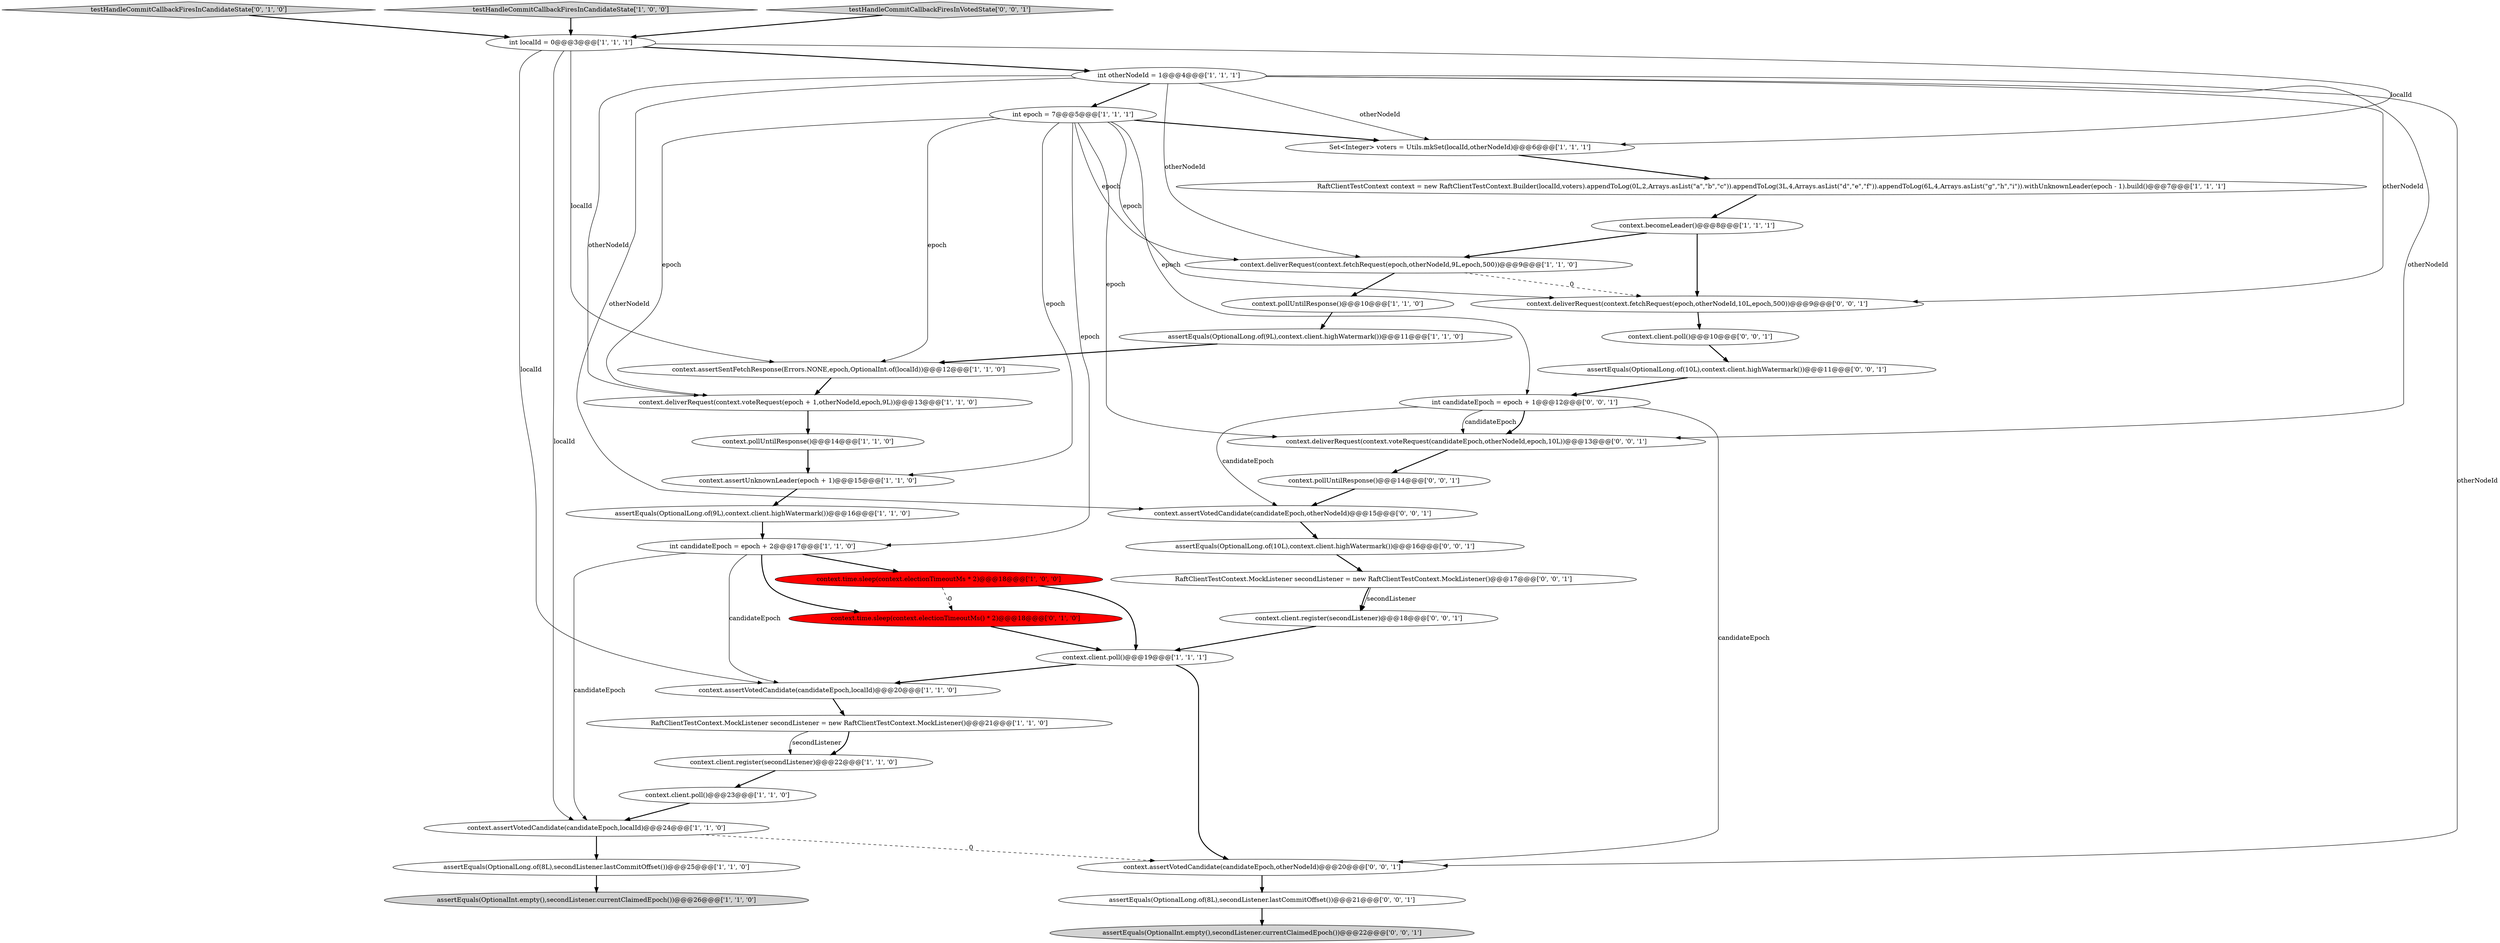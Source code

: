 digraph {
8 [style = filled, label = "assertEquals(OptionalLong.of(9L),context.client.highWatermark())@@@11@@@['1', '1', '0']", fillcolor = white, shape = ellipse image = "AAA0AAABBB1BBB"];
28 [style = filled, label = "context.client.register(secondListener)@@@18@@@['0', '0', '1']", fillcolor = white, shape = ellipse image = "AAA0AAABBB3BBB"];
26 [style = filled, label = "context.time.sleep(context.electionTimeoutMs() * 2)@@@18@@@['0', '1', '0']", fillcolor = red, shape = ellipse image = "AAA1AAABBB2BBB"];
21 [style = filled, label = "int localId = 0@@@3@@@['1', '1', '1']", fillcolor = white, shape = ellipse image = "AAA0AAABBB1BBB"];
4 [style = filled, label = "context.client.poll()@@@19@@@['1', '1', '1']", fillcolor = white, shape = ellipse image = "AAA0AAABBB1BBB"];
23 [style = filled, label = "context.becomeLeader()@@@8@@@['1', '1', '1']", fillcolor = white, shape = ellipse image = "AAA0AAABBB1BBB"];
2 [style = filled, label = "context.client.poll()@@@23@@@['1', '1', '0']", fillcolor = white, shape = ellipse image = "AAA0AAABBB1BBB"];
6 [style = filled, label = "Set<Integer> voters = Utils.mkSet(localId,otherNodeId)@@@6@@@['1', '1', '1']", fillcolor = white, shape = ellipse image = "AAA0AAABBB1BBB"];
22 [style = filled, label = "RaftClientTestContext.MockListener secondListener = new RaftClientTestContext.MockListener()@@@21@@@['1', '1', '0']", fillcolor = white, shape = ellipse image = "AAA0AAABBB1BBB"];
18 [style = filled, label = "int candidateEpoch = epoch + 2@@@17@@@['1', '1', '0']", fillcolor = white, shape = ellipse image = "AAA0AAABBB1BBB"];
31 [style = filled, label = "RaftClientTestContext.MockListener secondListener = new RaftClientTestContext.MockListener()@@@17@@@['0', '0', '1']", fillcolor = white, shape = ellipse image = "AAA0AAABBB3BBB"];
25 [style = filled, label = "testHandleCommitCallbackFiresInCandidateState['0', '1', '0']", fillcolor = lightgray, shape = diamond image = "AAA0AAABBB2BBB"];
20 [style = filled, label = "context.time.sleep(context.electionTimeoutMs * 2)@@@18@@@['1', '0', '0']", fillcolor = red, shape = ellipse image = "AAA1AAABBB1BBB"];
11 [style = filled, label = "assertEquals(OptionalInt.empty(),secondListener.currentClaimedEpoch())@@@26@@@['1', '1', '0']", fillcolor = lightgray, shape = ellipse image = "AAA0AAABBB1BBB"];
40 [style = filled, label = "assertEquals(OptionalLong.of(10L),context.client.highWatermark())@@@16@@@['0', '0', '1']", fillcolor = white, shape = ellipse image = "AAA0AAABBB3BBB"];
13 [style = filled, label = "context.assertVotedCandidate(candidateEpoch,localId)@@@24@@@['1', '1', '0']", fillcolor = white, shape = ellipse image = "AAA0AAABBB1BBB"];
16 [style = filled, label = "assertEquals(OptionalLong.of(8L),secondListener.lastCommitOffset())@@@25@@@['1', '1', '0']", fillcolor = white, shape = ellipse image = "AAA0AAABBB1BBB"];
0 [style = filled, label = "context.pollUntilResponse()@@@14@@@['1', '1', '0']", fillcolor = white, shape = ellipse image = "AAA0AAABBB1BBB"];
37 [style = filled, label = "assertEquals(OptionalLong.of(8L),secondListener.lastCommitOffset())@@@21@@@['0', '0', '1']", fillcolor = white, shape = ellipse image = "AAA0AAABBB3BBB"];
36 [style = filled, label = "context.deliverRequest(context.fetchRequest(epoch,otherNodeId,10L,epoch,500))@@@9@@@['0', '0', '1']", fillcolor = white, shape = ellipse image = "AAA0AAABBB3BBB"];
38 [style = filled, label = "context.pollUntilResponse()@@@14@@@['0', '0', '1']", fillcolor = white, shape = ellipse image = "AAA0AAABBB3BBB"];
35 [style = filled, label = "assertEquals(OptionalInt.empty(),secondListener.currentClaimedEpoch())@@@22@@@['0', '0', '1']", fillcolor = lightgray, shape = ellipse image = "AAA0AAABBB3BBB"];
7 [style = filled, label = "context.assertSentFetchResponse(Errors.NONE,epoch,OptionalInt.of(localId))@@@12@@@['1', '1', '0']", fillcolor = white, shape = ellipse image = "AAA0AAABBB1BBB"];
30 [style = filled, label = "context.client.poll()@@@10@@@['0', '0', '1']", fillcolor = white, shape = ellipse image = "AAA0AAABBB3BBB"];
5 [style = filled, label = "context.deliverRequest(context.fetchRequest(epoch,otherNodeId,9L,epoch,500))@@@9@@@['1', '1', '0']", fillcolor = white, shape = ellipse image = "AAA0AAABBB1BBB"];
1 [style = filled, label = "testHandleCommitCallbackFiresInCandidateState['1', '0', '0']", fillcolor = lightgray, shape = diamond image = "AAA0AAABBB1BBB"];
3 [style = filled, label = "int otherNodeId = 1@@@4@@@['1', '1', '1']", fillcolor = white, shape = ellipse image = "AAA0AAABBB1BBB"];
15 [style = filled, label = "context.client.register(secondListener)@@@22@@@['1', '1', '0']", fillcolor = white, shape = ellipse image = "AAA0AAABBB1BBB"];
14 [style = filled, label = "assertEquals(OptionalLong.of(9L),context.client.highWatermark())@@@16@@@['1', '1', '0']", fillcolor = white, shape = ellipse image = "AAA0AAABBB1BBB"];
33 [style = filled, label = "context.assertVotedCandidate(candidateEpoch,otherNodeId)@@@15@@@['0', '0', '1']", fillcolor = white, shape = ellipse image = "AAA0AAABBB3BBB"];
19 [style = filled, label = "context.pollUntilResponse()@@@10@@@['1', '1', '0']", fillcolor = white, shape = ellipse image = "AAA0AAABBB1BBB"];
12 [style = filled, label = "context.assertVotedCandidate(candidateEpoch,localId)@@@20@@@['1', '1', '0']", fillcolor = white, shape = ellipse image = "AAA0AAABBB1BBB"];
39 [style = filled, label = "int candidateEpoch = epoch + 1@@@12@@@['0', '0', '1']", fillcolor = white, shape = ellipse image = "AAA0AAABBB3BBB"];
9 [style = filled, label = "context.assertUnknownLeader(epoch + 1)@@@15@@@['1', '1', '0']", fillcolor = white, shape = ellipse image = "AAA0AAABBB1BBB"];
27 [style = filled, label = "testHandleCommitCallbackFiresInVotedState['0', '0', '1']", fillcolor = lightgray, shape = diamond image = "AAA0AAABBB3BBB"];
29 [style = filled, label = "context.assertVotedCandidate(candidateEpoch,otherNodeId)@@@20@@@['0', '0', '1']", fillcolor = white, shape = ellipse image = "AAA0AAABBB3BBB"];
34 [style = filled, label = "assertEquals(OptionalLong.of(10L),context.client.highWatermark())@@@11@@@['0', '0', '1']", fillcolor = white, shape = ellipse image = "AAA0AAABBB3BBB"];
32 [style = filled, label = "context.deliverRequest(context.voteRequest(candidateEpoch,otherNodeId,epoch,10L))@@@13@@@['0', '0', '1']", fillcolor = white, shape = ellipse image = "AAA0AAABBB3BBB"];
17 [style = filled, label = "int epoch = 7@@@5@@@['1', '1', '1']", fillcolor = white, shape = ellipse image = "AAA0AAABBB1BBB"];
24 [style = filled, label = "RaftClientTestContext context = new RaftClientTestContext.Builder(localId,voters).appendToLog(0L,2,Arrays.asList(\"a\",\"b\",\"c\")).appendToLog(3L,4,Arrays.asList(\"d\",\"e\",\"f\")).appendToLog(6L,4,Arrays.asList(\"g\",\"h\",\"i\")).withUnknownLeader(epoch - 1).build()@@@7@@@['1', '1', '1']", fillcolor = white, shape = ellipse image = "AAA0AAABBB1BBB"];
10 [style = filled, label = "context.deliverRequest(context.voteRequest(epoch + 1,otherNodeId,epoch,9L))@@@13@@@['1', '1', '0']", fillcolor = white, shape = ellipse image = "AAA0AAABBB1BBB"];
0->9 [style = bold, label=""];
15->2 [style = bold, label=""];
18->12 [style = solid, label="candidateEpoch"];
22->15 [style = bold, label=""];
16->11 [style = bold, label=""];
21->6 [style = solid, label="localId"];
23->5 [style = bold, label=""];
3->32 [style = solid, label="otherNodeId"];
3->5 [style = solid, label="otherNodeId"];
17->6 [style = bold, label=""];
7->10 [style = bold, label=""];
22->15 [style = solid, label="secondListener"];
17->5 [style = solid, label="epoch"];
13->29 [style = dashed, label="0"];
18->26 [style = bold, label=""];
6->24 [style = bold, label=""];
39->33 [style = solid, label="candidateEpoch"];
30->34 [style = bold, label=""];
4->29 [style = bold, label=""];
29->37 [style = bold, label=""];
3->29 [style = solid, label="otherNodeId"];
5->36 [style = dashed, label="0"];
26->4 [style = bold, label=""];
13->16 [style = bold, label=""];
31->28 [style = solid, label="secondListener"];
19->8 [style = bold, label=""];
8->7 [style = bold, label=""];
20->4 [style = bold, label=""];
17->7 [style = solid, label="epoch"];
2->13 [style = bold, label=""];
17->36 [style = solid, label="epoch"];
17->39 [style = solid, label="epoch"];
5->19 [style = bold, label=""];
32->38 [style = bold, label=""];
18->20 [style = bold, label=""];
36->30 [style = bold, label=""];
17->10 [style = solid, label="epoch"];
3->10 [style = solid, label="otherNodeId"];
18->13 [style = solid, label="candidateEpoch"];
17->32 [style = solid, label="epoch"];
33->40 [style = bold, label=""];
3->6 [style = solid, label="otherNodeId"];
1->21 [style = bold, label=""];
17->18 [style = solid, label="epoch"];
39->29 [style = solid, label="candidateEpoch"];
3->36 [style = solid, label="otherNodeId"];
39->32 [style = bold, label=""];
10->0 [style = bold, label=""];
34->39 [style = bold, label=""];
21->7 [style = solid, label="localId"];
3->33 [style = solid, label="otherNodeId"];
9->14 [style = bold, label=""];
4->12 [style = bold, label=""];
3->17 [style = bold, label=""];
14->18 [style = bold, label=""];
23->36 [style = bold, label=""];
39->32 [style = solid, label="candidateEpoch"];
40->31 [style = bold, label=""];
31->28 [style = bold, label=""];
37->35 [style = bold, label=""];
38->33 [style = bold, label=""];
27->21 [style = bold, label=""];
20->26 [style = dashed, label="0"];
12->22 [style = bold, label=""];
21->13 [style = solid, label="localId"];
17->9 [style = solid, label="epoch"];
25->21 [style = bold, label=""];
28->4 [style = bold, label=""];
21->3 [style = bold, label=""];
21->12 [style = solid, label="localId"];
24->23 [style = bold, label=""];
}
